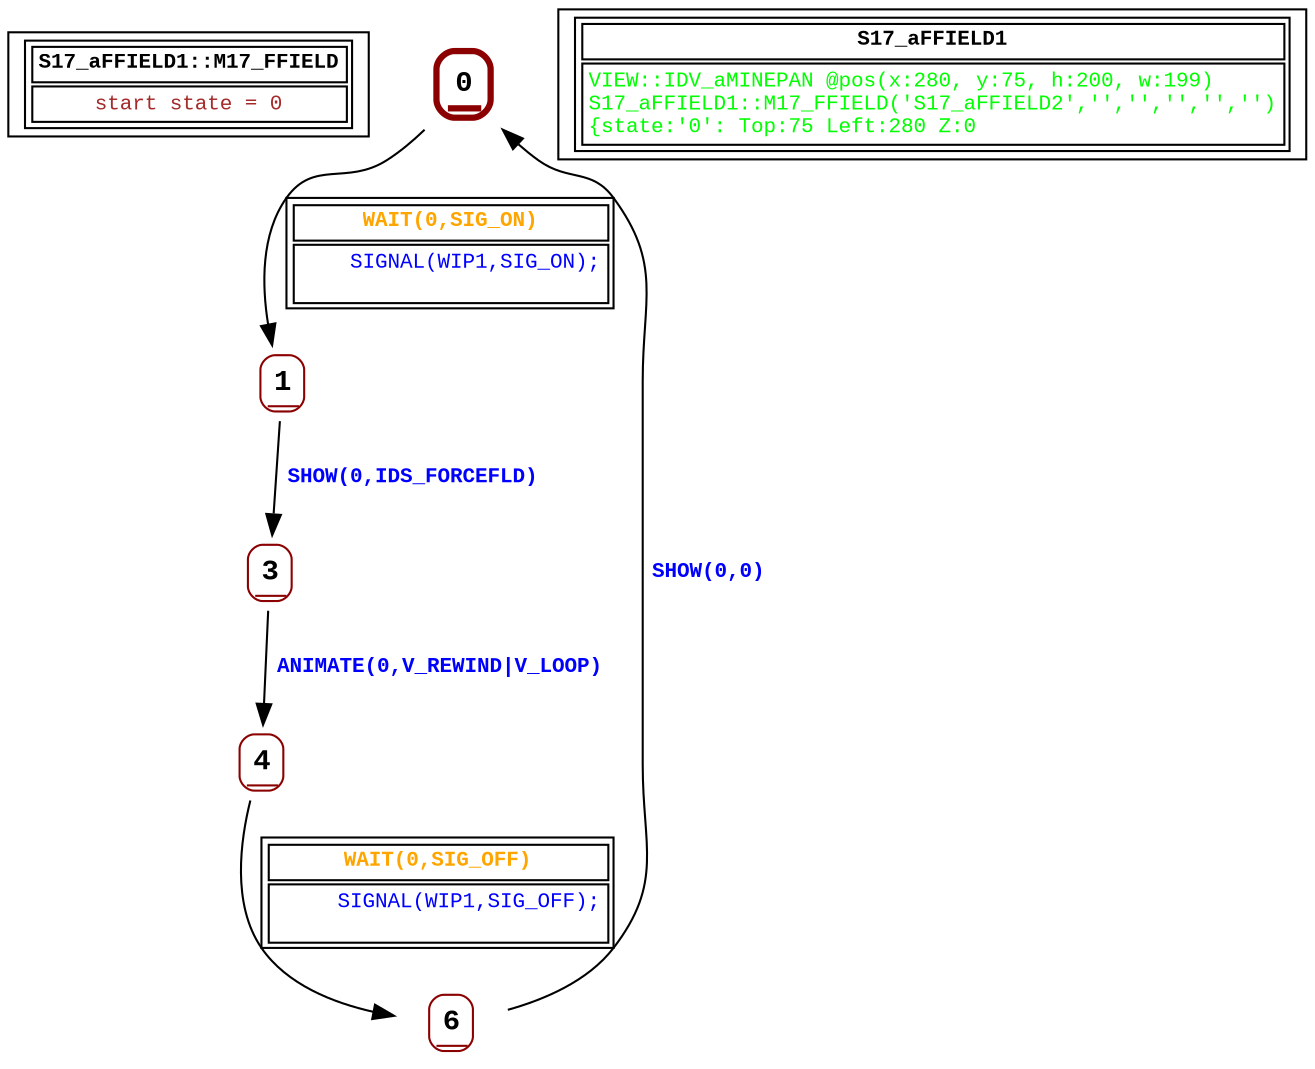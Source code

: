 digraph Automaton {
 fontname="Courier New"
	node [shape=oval, fontname="Courier New"];
	filename[shape = record, fontsize=10, label=< <table border="1"><tr><td><b>S17_aFFIELD1::M17_FFIELD<br align="left"/></b></td></tr>
<tr><td><font point-size="10" color ="brown">start state = 0<br align="left"/></font></td></tr></table>>
];
	0[shape = none, fontsize=14, label=< <table border="3" color="darkred" style="rounded"><tr><td sides="b"><b>0<br align="left"/></b></td></tr>
</table>>];
"0" -> "1" [fontcolor=orange,fontsize=10,fontname="Courier New", label=< <table border="1"><tr><td><b>WAIT(0,SIG_ON)<br align="left"/></b></td></tr>
<tr><td><font point-size="10" color ="blue">    SIGNAL(WIP1,SIG_ON);<br align="left"/> <br align="left"/></font></td></tr></table>>
];
	1[shape = none, fontsize=14, label=< <table border="1" color="darkred" style="rounded"><tr><td sides="b"><b>1<br align="left"/></b></td></tr>
</table>>];
"1" -> "3" [fontcolor=blue,fontsize=10,fontname="Courier New", label=< <table border="0"><tr><td><b>SHOW(0,IDS_FORCEFLD)<br align="left"/></b></td></tr>
</table>>
];
	3[shape = none, fontsize=14, label=< <table border="1" color="darkred" style="rounded"><tr><td sides="b"><b>3<br align="left"/></b></td></tr>
</table>>];
"3" -> "4" [fontcolor=blue,fontsize=10,fontname="Courier New", label=< <table border="0"><tr><td><b>ANIMATE(0,V_REWIND|V_LOOP)<br align="left"/></b></td></tr>
</table>>
];
	4[shape = none, fontsize=14, label=< <table border="1" color="darkred" style="rounded"><tr><td sides="b"><b>4<br align="left"/></b></td></tr>
</table>>];
"4" -> "6" [fontcolor=orange,fontsize=10,fontname="Courier New", label=< <table border="1"><tr><td><b>WAIT(0,SIG_OFF)<br align="left"/></b></td></tr>
<tr><td><font point-size="10" color ="blue">     SIGNAL(WIP1,SIG_OFF);<br align="left"/> <br align="left"/></font></td></tr></table>>
];
	6[shape = none, fontsize=14, label=< <table border="1" color="darkred" style="rounded"><tr><td sides="b"><b>6<br align="left"/></b></td></tr>
</table>>];
"6" -> "0" [fontcolor=blue,fontsize=10,fontname="Courier New", label=< <table border="0"><tr><td><b>SHOW(0,0)<br align="left"/></b></td></tr>
</table>>
];
	status[shape = record, fontsize=10, label=< <table border="1"><tr><td><b>S17_aFFIELD1<br align="left"/></b></td></tr>
<tr><td><font point-size="10" color ="green">VIEW::IDV_aMINEPAN @pos(x:280, y:75, h:200, w:199)<br align="left"/>S17_aFFIELD1::M17_FFIELD(&apos;S17_aFFIELD2&apos;,&apos;&apos;,&apos;&apos;,&apos;&apos;,&apos;&apos;,&apos;&apos;)<br align="left"/>			&#123;state:&apos;0&apos;: Top:75 Left:280 Z:0<br align="left"/></font></td></tr></table>>
];
}
